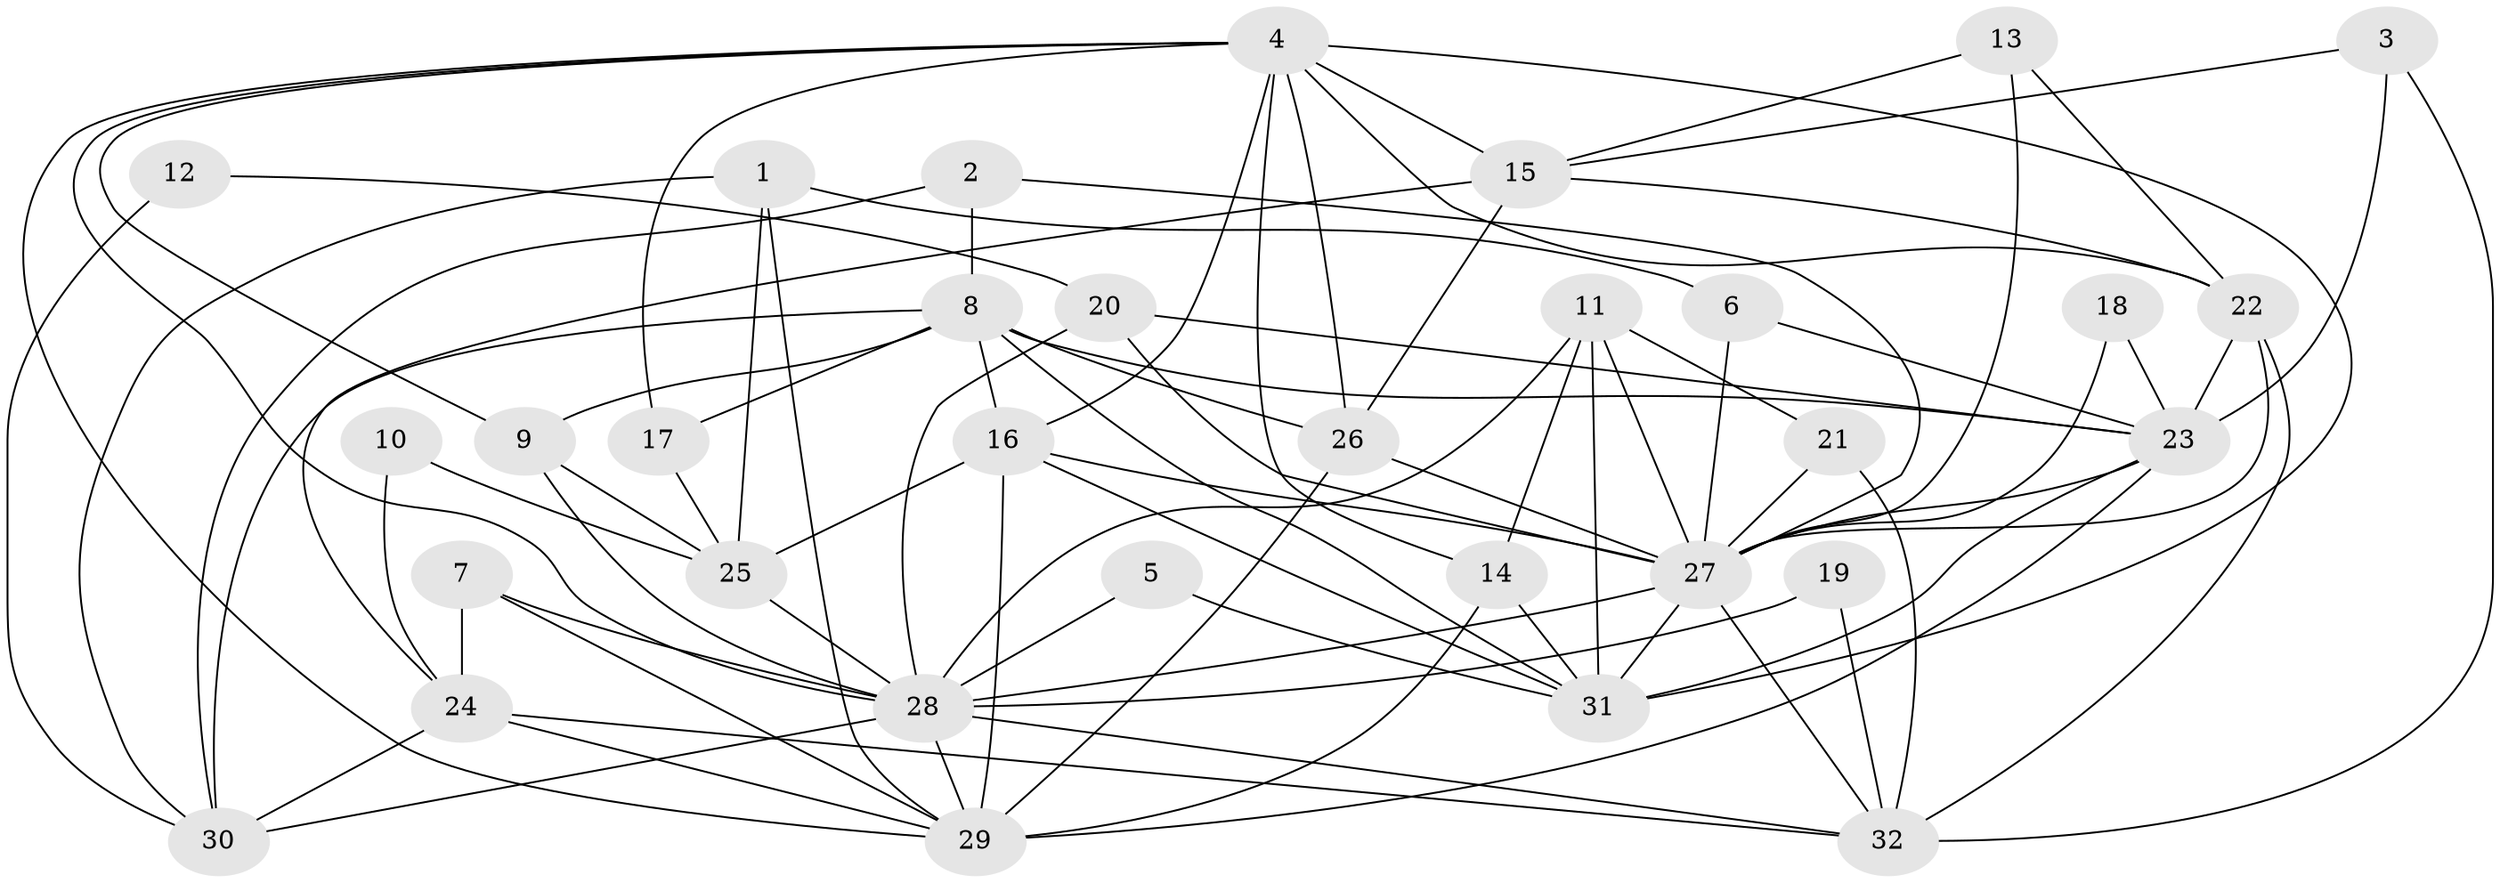 // original degree distribution, {5: 0.171875, 7: 0.0625, 6: 0.125, 4: 0.1875, 3: 0.296875, 2: 0.15625}
// Generated by graph-tools (version 1.1) at 2025/26/03/09/25 03:26:17]
// undirected, 32 vertices, 85 edges
graph export_dot {
graph [start="1"]
  node [color=gray90,style=filled];
  1;
  2;
  3;
  4;
  5;
  6;
  7;
  8;
  9;
  10;
  11;
  12;
  13;
  14;
  15;
  16;
  17;
  18;
  19;
  20;
  21;
  22;
  23;
  24;
  25;
  26;
  27;
  28;
  29;
  30;
  31;
  32;
  1 -- 6 [weight=1.0];
  1 -- 25 [weight=1.0];
  1 -- 29 [weight=1.0];
  1 -- 30 [weight=1.0];
  2 -- 8 [weight=1.0];
  2 -- 27 [weight=1.0];
  2 -- 30 [weight=1.0];
  3 -- 15 [weight=1.0];
  3 -- 23 [weight=1.0];
  3 -- 32 [weight=1.0];
  4 -- 9 [weight=1.0];
  4 -- 14 [weight=1.0];
  4 -- 15 [weight=2.0];
  4 -- 16 [weight=2.0];
  4 -- 17 [weight=1.0];
  4 -- 22 [weight=1.0];
  4 -- 26 [weight=1.0];
  4 -- 28 [weight=1.0];
  4 -- 29 [weight=1.0];
  4 -- 31 [weight=2.0];
  5 -- 28 [weight=1.0];
  5 -- 31 [weight=1.0];
  6 -- 23 [weight=1.0];
  6 -- 27 [weight=2.0];
  7 -- 24 [weight=1.0];
  7 -- 28 [weight=1.0];
  7 -- 29 [weight=1.0];
  8 -- 9 [weight=1.0];
  8 -- 16 [weight=1.0];
  8 -- 17 [weight=1.0];
  8 -- 23 [weight=1.0];
  8 -- 26 [weight=1.0];
  8 -- 30 [weight=1.0];
  8 -- 31 [weight=1.0];
  9 -- 25 [weight=1.0];
  9 -- 28 [weight=1.0];
  10 -- 24 [weight=1.0];
  10 -- 25 [weight=1.0];
  11 -- 14 [weight=1.0];
  11 -- 21 [weight=1.0];
  11 -- 27 [weight=1.0];
  11 -- 28 [weight=1.0];
  11 -- 31 [weight=1.0];
  12 -- 20 [weight=1.0];
  12 -- 30 [weight=1.0];
  13 -- 15 [weight=1.0];
  13 -- 22 [weight=1.0];
  13 -- 27 [weight=1.0];
  14 -- 29 [weight=2.0];
  14 -- 31 [weight=1.0];
  15 -- 22 [weight=1.0];
  15 -- 24 [weight=1.0];
  15 -- 26 [weight=1.0];
  16 -- 25 [weight=1.0];
  16 -- 27 [weight=2.0];
  16 -- 29 [weight=1.0];
  16 -- 31 [weight=2.0];
  17 -- 25 [weight=1.0];
  18 -- 23 [weight=1.0];
  18 -- 27 [weight=1.0];
  19 -- 28 [weight=1.0];
  19 -- 32 [weight=1.0];
  20 -- 23 [weight=1.0];
  20 -- 27 [weight=1.0];
  20 -- 28 [weight=1.0];
  21 -- 27 [weight=1.0];
  21 -- 32 [weight=1.0];
  22 -- 23 [weight=1.0];
  22 -- 27 [weight=1.0];
  22 -- 32 [weight=1.0];
  23 -- 27 [weight=1.0];
  23 -- 29 [weight=1.0];
  23 -- 31 [weight=1.0];
  24 -- 29 [weight=1.0];
  24 -- 30 [weight=1.0];
  24 -- 32 [weight=2.0];
  25 -- 28 [weight=1.0];
  26 -- 27 [weight=1.0];
  26 -- 29 [weight=1.0];
  27 -- 28 [weight=1.0];
  27 -- 31 [weight=1.0];
  27 -- 32 [weight=1.0];
  28 -- 29 [weight=1.0];
  28 -- 30 [weight=1.0];
  28 -- 32 [weight=1.0];
}
